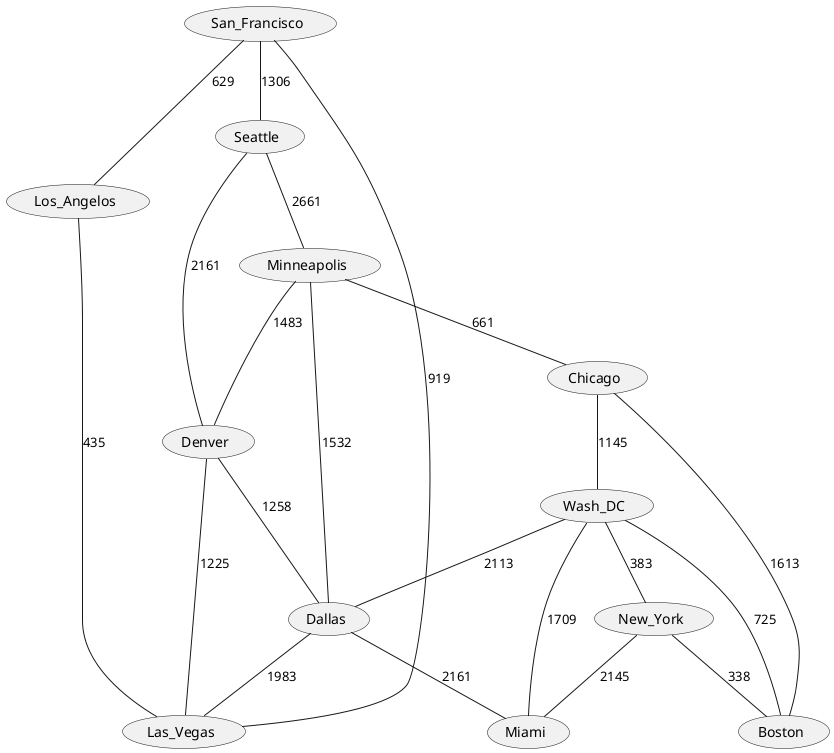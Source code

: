 @startuml
	(San_Francisco)
	(Seattle)
	(Minneapolis)
	(Chicago)
	(Wash_DC)
	(New_York)
	(Los_Angelos)
	(Denver)
	(Dallas)
	(Las_Vegas)
	(Miami)
	(Boston)
	New_York -- Boston : 338
	Wash_DC -- New_York : 383
	Los_Angelos -- Las_Vegas : 435
	San_Francisco -- Los_Angelos : 629
	Minneapolis -- Chicago : 661
	Wash_DC -- Boston : 725
	San_Francisco -- Las_Vegas : 919
	Chicago -- Wash_DC : 1145
	Denver -- Las_Vegas : 1225
	Denver -- Dallas : 1258
	San_Francisco -- Seattle : 1306
	Minneapolis -- Denver : 1483
	Minneapolis -- Dallas : 1532
	Chicago -- Boston : 1613
	Wash_DC -- Miami : 1709
	Dallas -- Las_Vegas : 1983
	Wash_DC -- Dallas : 2113
	New_York -- Miami : 2145
	Seattle -- Denver : 2161
	Dallas -- Miami : 2161
	Seattle -- Minneapolis : 2661
@enduml